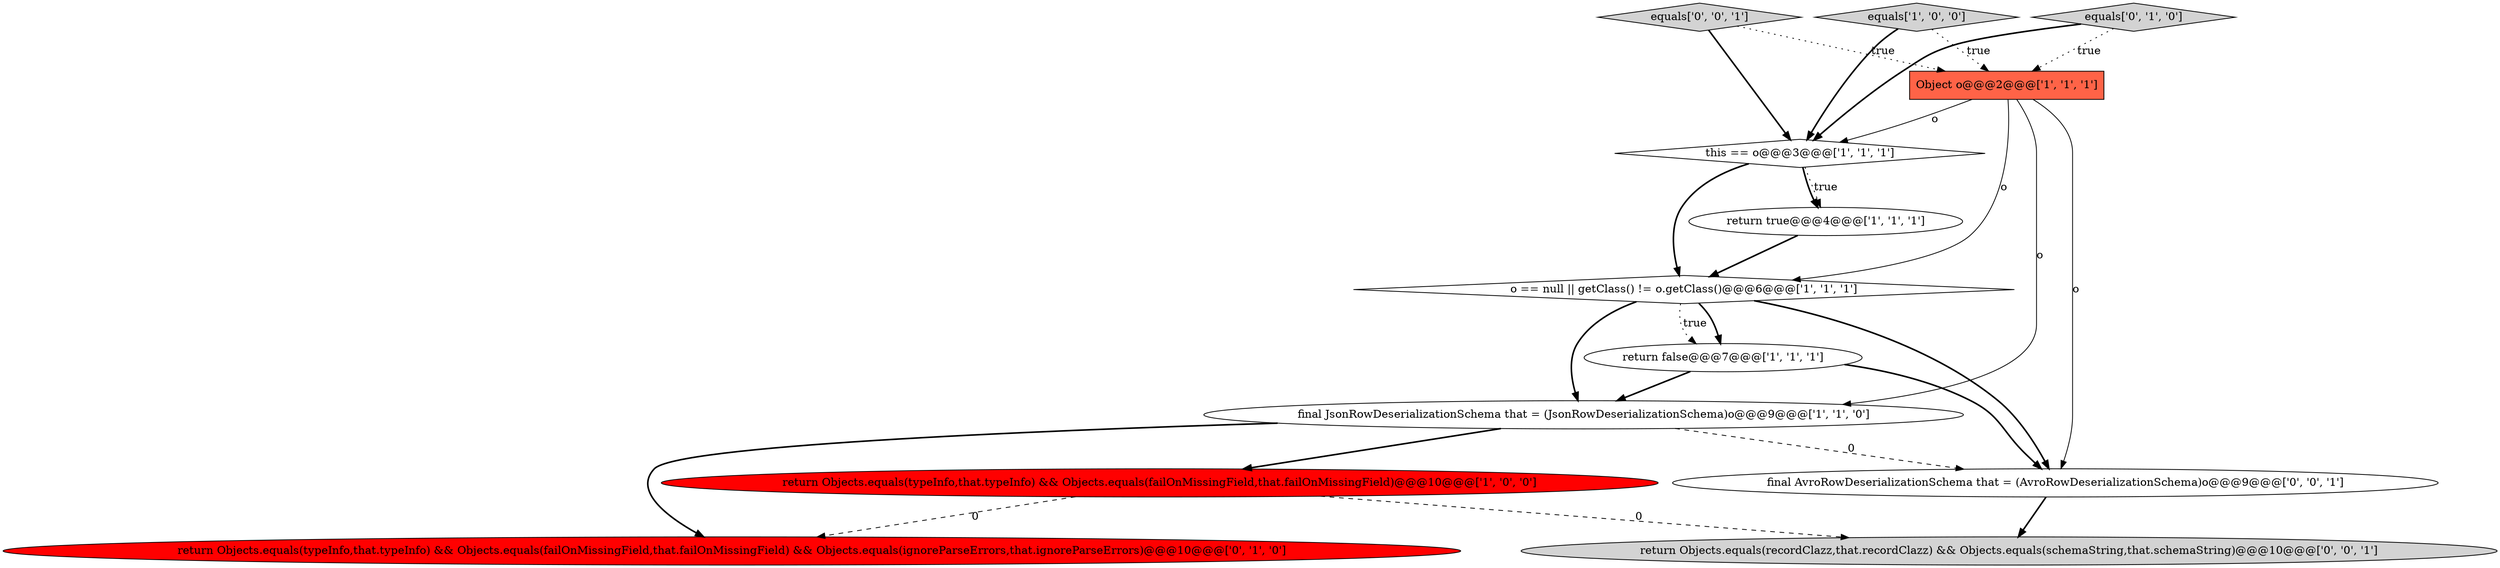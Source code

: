 digraph {
10 [style = filled, label = "equals['0', '0', '1']", fillcolor = lightgray, shape = diamond image = "AAA0AAABBB3BBB"];
6 [style = filled, label = "o == null || getClass() != o.getClass()@@@6@@@['1', '1', '1']", fillcolor = white, shape = diamond image = "AAA0AAABBB1BBB"];
1 [style = filled, label = "this == o@@@3@@@['1', '1', '1']", fillcolor = white, shape = diamond image = "AAA0AAABBB1BBB"];
5 [style = filled, label = "return true@@@4@@@['1', '1', '1']", fillcolor = white, shape = ellipse image = "AAA0AAABBB1BBB"];
2 [style = filled, label = "return false@@@7@@@['1', '1', '1']", fillcolor = white, shape = ellipse image = "AAA0AAABBB1BBB"];
4 [style = filled, label = "return Objects.equals(typeInfo,that.typeInfo) && Objects.equals(failOnMissingField,that.failOnMissingField)@@@10@@@['1', '0', '0']", fillcolor = red, shape = ellipse image = "AAA1AAABBB1BBB"];
7 [style = filled, label = "final JsonRowDeserializationSchema that = (JsonRowDeserializationSchema)o@@@9@@@['1', '1', '0']", fillcolor = white, shape = ellipse image = "AAA0AAABBB1BBB"];
3 [style = filled, label = "equals['1', '0', '0']", fillcolor = lightgray, shape = diamond image = "AAA0AAABBB1BBB"];
12 [style = filled, label = "return Objects.equals(recordClazz,that.recordClazz) && Objects.equals(schemaString,that.schemaString)@@@10@@@['0', '0', '1']", fillcolor = lightgray, shape = ellipse image = "AAA0AAABBB3BBB"];
9 [style = filled, label = "equals['0', '1', '0']", fillcolor = lightgray, shape = diamond image = "AAA0AAABBB2BBB"];
8 [style = filled, label = "return Objects.equals(typeInfo,that.typeInfo) && Objects.equals(failOnMissingField,that.failOnMissingField) && Objects.equals(ignoreParseErrors,that.ignoreParseErrors)@@@10@@@['0', '1', '0']", fillcolor = red, shape = ellipse image = "AAA1AAABBB2BBB"];
0 [style = filled, label = "Object o@@@2@@@['1', '1', '1']", fillcolor = tomato, shape = box image = "AAA0AAABBB1BBB"];
11 [style = filled, label = "final AvroRowDeserializationSchema that = (AvroRowDeserializationSchema)o@@@9@@@['0', '0', '1']", fillcolor = white, shape = ellipse image = "AAA0AAABBB3BBB"];
1->5 [style = bold, label=""];
0->1 [style = solid, label="o"];
9->0 [style = dotted, label="true"];
3->1 [style = bold, label=""];
7->11 [style = dashed, label="0"];
11->12 [style = bold, label=""];
7->4 [style = bold, label=""];
7->8 [style = bold, label=""];
0->6 [style = solid, label="o"];
0->11 [style = solid, label="o"];
4->12 [style = dashed, label="0"];
6->2 [style = bold, label=""];
6->2 [style = dotted, label="true"];
1->6 [style = bold, label=""];
5->6 [style = bold, label=""];
6->11 [style = bold, label=""];
4->8 [style = dashed, label="0"];
3->0 [style = dotted, label="true"];
10->0 [style = dotted, label="true"];
2->7 [style = bold, label=""];
6->7 [style = bold, label=""];
9->1 [style = bold, label=""];
10->1 [style = bold, label=""];
2->11 [style = bold, label=""];
1->5 [style = dotted, label="true"];
0->7 [style = solid, label="o"];
}
